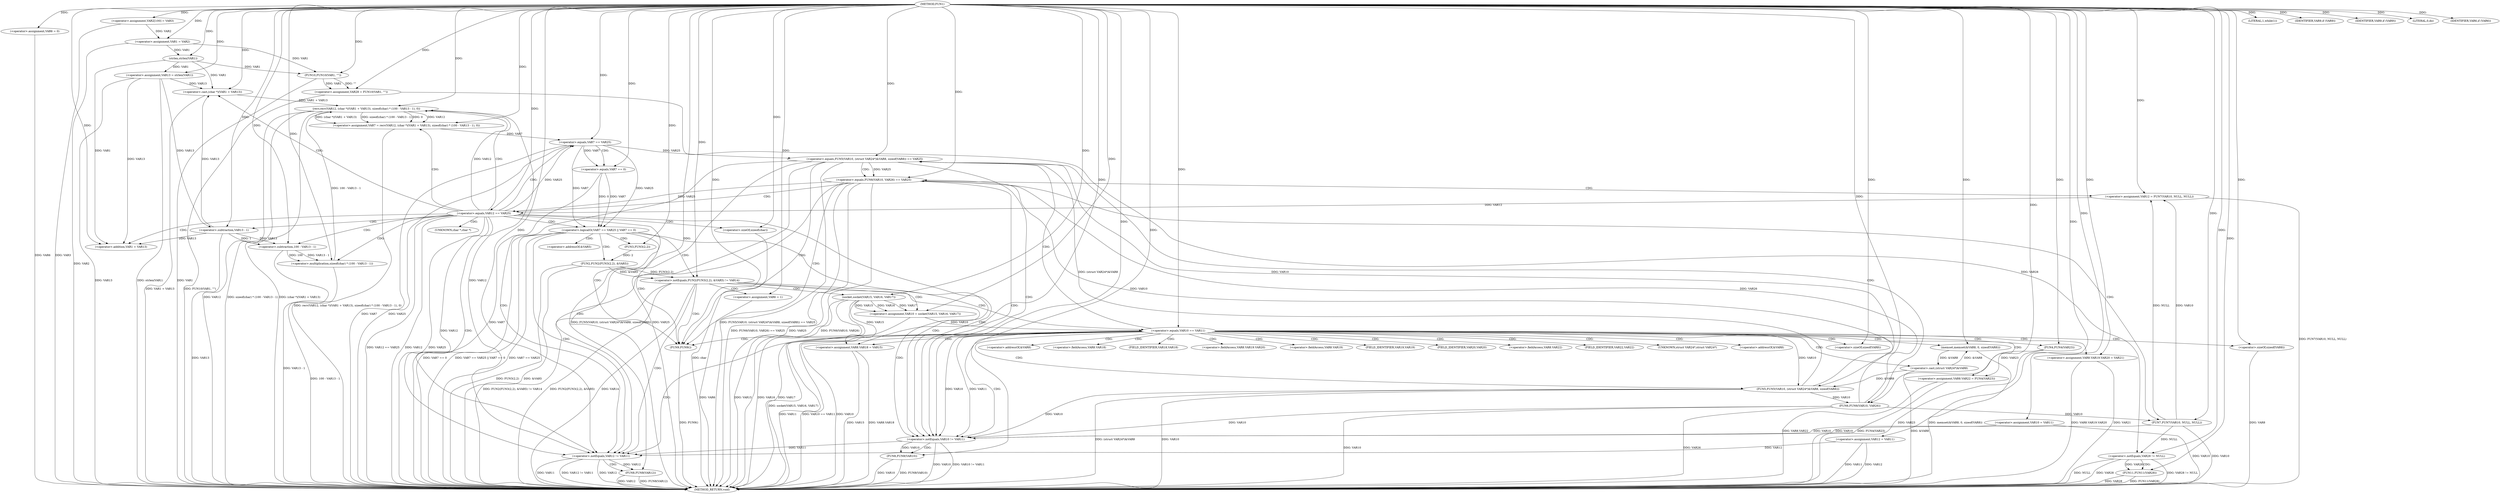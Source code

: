 digraph FUN1 {  
"1000100" [label = "(METHOD,FUN1)" ]
"1000288" [label = "(METHOD_RETURN,void)" ]
"1000104" [label = "(<operator>.assignment,VAR2[100] = VAR3)" ]
"1000107" [label = "(<operator>.assignment,VAR1 = VAR2)" ]
"1000111" [label = "(LITERAL,1,while(1))" ]
"1000116" [label = "(<operator>.assignment,VAR6 = 0)" ]
"1000123" [label = "(<operator>.assignment,VAR10 = VAR11)" ]
"1000127" [label = "(<operator>.assignment,VAR12 = VAR11)" ]
"1000131" [label = "(<operator>.assignment,VAR13 = strlen(VAR1))" ]
"1000133" [label = "(strlen,strlen(VAR1))" ]
"1000138" [label = "(<operator>.notEquals,FUN2(FUN3(2,2), &VAR5) != VAR14)" ]
"1000139" [label = "(FUN2,FUN2(FUN3(2,2), &VAR5))" ]
"1000140" [label = "(FUN3,FUN3(2,2))" ]
"1000148" [label = "(<operator>.assignment,VAR6 = 1)" ]
"1000151" [label = "(<operator>.assignment,VAR10 = socket(VAR15, VAR16, VAR17))" ]
"1000153" [label = "(socket,socket(VAR15, VAR16, VAR17))" ]
"1000158" [label = "(<operator>.equals,VAR10 == VAR11)" ]
"1000163" [label = "(memset,memset(&VAR8, 0, sizeof(VAR8)))" ]
"1000167" [label = "(<operator>.sizeOf,sizeof(VAR8))" ]
"1000169" [label = "(<operator>.assignment,VAR8.VAR18 = VAR15)" ]
"1000174" [label = "(<operator>.assignment,VAR8.VAR19.VAR20 = VAR21)" ]
"1000181" [label = "(<operator>.assignment,VAR8.VAR22 = FUN4(VAR23))" ]
"1000185" [label = "(FUN4,FUN4(VAR23))" ]
"1000188" [label = "(<operator>.equals,FUN5(VAR10, (struct VAR24*)&VAR8, sizeof(VAR8)) == VAR25)" ]
"1000189" [label = "(FUN5,FUN5(VAR10, (struct VAR24*)&VAR8, sizeof(VAR8)))" ]
"1000191" [label = "(<operator>.cast,(struct VAR24*)&VAR8)" ]
"1000195" [label = "(<operator>.sizeOf,sizeof(VAR8))" ]
"1000201" [label = "(<operator>.equals,FUN6(VAR10, VAR26) == VAR25)" ]
"1000202" [label = "(FUN6,FUN6(VAR10, VAR26))" ]
"1000208" [label = "(<operator>.assignment,VAR12 = FUN7(VAR10, NULL, NULL))" ]
"1000210" [label = "(FUN7,FUN7(VAR10, NULL, NULL))" ]
"1000215" [label = "(<operator>.equals,VAR12 == VAR25)" ]
"1000220" [label = "(<operator>.assignment,VAR7 = recv(VAR12, (char *)(VAR1 + VAR13), sizeof(char) * (100 - VAR13 - 1), 0))" ]
"1000222" [label = "(recv,recv(VAR12, (char *)(VAR1 + VAR13), sizeof(char) * (100 - VAR13 - 1), 0))" ]
"1000224" [label = "(<operator>.cast,(char *)(VAR1 + VAR13))" ]
"1000226" [label = "(<operator>.addition,VAR1 + VAR13)" ]
"1000229" [label = "(<operator>.multiplication,sizeof(char) * (100 - VAR13 - 1))" ]
"1000230" [label = "(<operator>.sizeOf,sizeof(char))" ]
"1000232" [label = "(<operator>.subtraction,100 - VAR13 - 1)" ]
"1000234" [label = "(<operator>.subtraction,VAR13 - 1)" ]
"1000239" [label = "(<operator>.logicalOr,VAR7 == VAR25 || VAR7 == 0)" ]
"1000240" [label = "(<operator>.equals,VAR7 == VAR25)" ]
"1000243" [label = "(<operator>.equals,VAR7 == 0)" ]
"1000249" [label = "(IDENTIFIER,VAR9,if (VAR9))" ]
"1000252" [label = "(IDENTIFIER,VAR9,if (VAR9))" ]
"1000254" [label = "(LITERAL,0,do)" ]
"1000256" [label = "(<operator>.notEquals,VAR10 != VAR11)" ]
"1000260" [label = "(FUN8,FUN8(VAR10))" ]
"1000263" [label = "(<operator>.notEquals,VAR12 != VAR11)" ]
"1000267" [label = "(FUN8,FUN8(VAR12))" ]
"1000270" [label = "(IDENTIFIER,VAR6,if (VAR6))" ]
"1000272" [label = "(FUN9,FUN9())" ]
"1000276" [label = "(<operator>.assignment,VAR28 = FUN10(VAR1, \"\"))" ]
"1000278" [label = "(FUN10,FUN10(VAR1, \"\"))" ]
"1000282" [label = "(<operator>.notEquals,VAR28 != NULL)" ]
"1000286" [label = "(FUN11,FUN11(VAR28))" ]
"1000143" [label = "(<operator>.addressOf,&VAR5)" ]
"1000164" [label = "(<operator>.addressOf,&VAR8)" ]
"1000170" [label = "(<operator>.fieldAccess,VAR8.VAR18)" ]
"1000172" [label = "(FIELD_IDENTIFIER,VAR18,VAR18)" ]
"1000175" [label = "(<operator>.fieldAccess,VAR8.VAR19.VAR20)" ]
"1000176" [label = "(<operator>.fieldAccess,VAR8.VAR19)" ]
"1000178" [label = "(FIELD_IDENTIFIER,VAR19,VAR19)" ]
"1000179" [label = "(FIELD_IDENTIFIER,VAR20,VAR20)" ]
"1000182" [label = "(<operator>.fieldAccess,VAR8.VAR22)" ]
"1000184" [label = "(FIELD_IDENTIFIER,VAR22,VAR22)" ]
"1000192" [label = "(UNKNOWN,struct VAR24*,struct VAR24*)" ]
"1000193" [label = "(<operator>.addressOf,&VAR8)" ]
"1000225" [label = "(UNKNOWN,char *,char *)" ]
  "1000201" -> "1000288"  [ label = "DDG: FUN6(VAR10, VAR26) == VAR25"] 
  "1000181" -> "1000288"  [ label = "DDG: FUN4(VAR23)"] 
  "1000224" -> "1000288"  [ label = "DDG: VAR1 + VAR13"] 
  "1000153" -> "1000288"  [ label = "DDG: VAR15"] 
  "1000181" -> "1000288"  [ label = "DDG: VAR8.VAR22"] 
  "1000188" -> "1000288"  [ label = "DDG: FUN5(VAR10, (struct VAR24*)&VAR8, sizeof(VAR8)) == VAR25"] 
  "1000158" -> "1000288"  [ label = "DDG: VAR10"] 
  "1000116" -> "1000288"  [ label = "DDG: VAR6"] 
  "1000286" -> "1000288"  [ label = "DDG: FUN11(VAR28)"] 
  "1000260" -> "1000288"  [ label = "DDG: FUN8(VAR10)"] 
  "1000185" -> "1000288"  [ label = "DDG: VAR23"] 
  "1000222" -> "1000288"  [ label = "DDG: VAR12"] 
  "1000282" -> "1000288"  [ label = "DDG: VAR28 != NULL"] 
  "1000282" -> "1000288"  [ label = "DDG: NULL"] 
  "1000208" -> "1000288"  [ label = "DDG: FUN7(VAR10, NULL, NULL)"] 
  "1000239" -> "1000288"  [ label = "DDG: VAR7 == VAR25 || VAR7 == 0"] 
  "1000234" -> "1000288"  [ label = "DDG: VAR13"] 
  "1000189" -> "1000288"  [ label = "DDG: VAR10"] 
  "1000215" -> "1000288"  [ label = "DDG: VAR12"] 
  "1000286" -> "1000288"  [ label = "DDG: VAR28"] 
  "1000239" -> "1000288"  [ label = "DDG: VAR7 == VAR25"] 
  "1000215" -> "1000288"  [ label = "DDG: VAR25"] 
  "1000158" -> "1000288"  [ label = "DDG: VAR11"] 
  "1000188" -> "1000288"  [ label = "DDG: FUN5(VAR10, (struct VAR24*)&VAR8, sizeof(VAR8))"] 
  "1000131" -> "1000288"  [ label = "DDG: VAR13"] 
  "1000138" -> "1000288"  [ label = "DDG: FUN2(FUN3(2,2), &VAR5)"] 
  "1000139" -> "1000288"  [ label = "DDG: FUN3(2,2)"] 
  "1000263" -> "1000288"  [ label = "DDG: VAR11"] 
  "1000267" -> "1000288"  [ label = "DDG: VAR12"] 
  "1000222" -> "1000288"  [ label = "DDG: sizeof(char) * (100 - VAR13 - 1)"] 
  "1000127" -> "1000288"  [ label = "DDG: VAR11"] 
  "1000153" -> "1000288"  [ label = "DDG: VAR16"] 
  "1000158" -> "1000288"  [ label = "DDG: VAR10 == VAR11"] 
  "1000267" -> "1000288"  [ label = "DDG: FUN8(VAR12)"] 
  "1000189" -> "1000288"  [ label = "DDG: (struct VAR24*)&VAR8"] 
  "1000263" -> "1000288"  [ label = "DDG: VAR12 != VAR11"] 
  "1000174" -> "1000288"  [ label = "DDG: VAR21"] 
  "1000263" -> "1000288"  [ label = "DDG: VAR12"] 
  "1000202" -> "1000288"  [ label = "DDG: VAR10"] 
  "1000220" -> "1000288"  [ label = "DDG: recv(VAR12, (char *)(VAR1 + VAR13), sizeof(char) * (100 - VAR13 - 1), 0)"] 
  "1000148" -> "1000288"  [ label = "DDG: VAR6"] 
  "1000151" -> "1000288"  [ label = "DDG: socket(VAR15, VAR16, VAR17)"] 
  "1000230" -> "1000288"  [ label = "DDG: char"] 
  "1000276" -> "1000288"  [ label = "DDG: FUN10(VAR1, \"\")"] 
  "1000131" -> "1000288"  [ label = "DDG: strlen(VAR1)"] 
  "1000188" -> "1000288"  [ label = "DDG: VAR25"] 
  "1000229" -> "1000288"  [ label = "DDG: 100 - VAR13 - 1"] 
  "1000191" -> "1000288"  [ label = "DDG: &VAR8"] 
  "1000210" -> "1000288"  [ label = "DDG: VAR10"] 
  "1000169" -> "1000288"  [ label = "DDG: VAR15"] 
  "1000232" -> "1000288"  [ label = "DDG: VAR13 - 1"] 
  "1000240" -> "1000288"  [ label = "DDG: VAR25"] 
  "1000138" -> "1000288"  [ label = "DDG: VAR14"] 
  "1000139" -> "1000288"  [ label = "DDG: &VAR5"] 
  "1000215" -> "1000288"  [ label = "DDG: VAR12 == VAR25"] 
  "1000243" -> "1000288"  [ label = "DDG: VAR7"] 
  "1000169" -> "1000288"  [ label = "DDG: VAR8.VAR18"] 
  "1000256" -> "1000288"  [ label = "DDG: VAR10"] 
  "1000260" -> "1000288"  [ label = "DDG: VAR10"] 
  "1000127" -> "1000288"  [ label = "DDG: VAR12"] 
  "1000153" -> "1000288"  [ label = "DDG: VAR17"] 
  "1000272" -> "1000288"  [ label = "DDG: FUN9()"] 
  "1000138" -> "1000288"  [ label = "DDG: FUN2(FUN3(2,2), &VAR5) != VAR14"] 
  "1000201" -> "1000288"  [ label = "DDG: VAR25"] 
  "1000256" -> "1000288"  [ label = "DDG: VAR10 != VAR11"] 
  "1000163" -> "1000288"  [ label = "DDG: memset(&VAR8, 0, sizeof(VAR8))"] 
  "1000195" -> "1000288"  [ label = "DDG: VAR8"] 
  "1000282" -> "1000288"  [ label = "DDG: VAR28"] 
  "1000240" -> "1000288"  [ label = "DDG: VAR7"] 
  "1000278" -> "1000288"  [ label = "DDG: VAR1"] 
  "1000239" -> "1000288"  [ label = "DDG: VAR7 == 0"] 
  "1000104" -> "1000288"  [ label = "DDG: VAR3"] 
  "1000174" -> "1000288"  [ label = "DDG: VAR8.VAR19.VAR20"] 
  "1000107" -> "1000288"  [ label = "DDG: VAR2"] 
  "1000222" -> "1000288"  [ label = "DDG: (char *)(VAR1 + VAR13)"] 
  "1000123" -> "1000288"  [ label = "DDG: VAR10"] 
  "1000202" -> "1000288"  [ label = "DDG: VAR26"] 
  "1000201" -> "1000288"  [ label = "DDG: FUN6(VAR10, VAR26)"] 
  "1000100" -> "1000104"  [ label = "DDG: "] 
  "1000104" -> "1000107"  [ label = "DDG: VAR2"] 
  "1000100" -> "1000107"  [ label = "DDG: "] 
  "1000100" -> "1000111"  [ label = "DDG: "] 
  "1000100" -> "1000116"  [ label = "DDG: "] 
  "1000100" -> "1000123"  [ label = "DDG: "] 
  "1000100" -> "1000127"  [ label = "DDG: "] 
  "1000133" -> "1000131"  [ label = "DDG: VAR1"] 
  "1000100" -> "1000131"  [ label = "DDG: "] 
  "1000107" -> "1000133"  [ label = "DDG: VAR1"] 
  "1000100" -> "1000133"  [ label = "DDG: "] 
  "1000139" -> "1000138"  [ label = "DDG: FUN3(2,2)"] 
  "1000139" -> "1000138"  [ label = "DDG: &VAR5"] 
  "1000140" -> "1000139"  [ label = "DDG: 2"] 
  "1000100" -> "1000140"  [ label = "DDG: "] 
  "1000100" -> "1000138"  [ label = "DDG: "] 
  "1000100" -> "1000148"  [ label = "DDG: "] 
  "1000153" -> "1000151"  [ label = "DDG: VAR15"] 
  "1000153" -> "1000151"  [ label = "DDG: VAR16"] 
  "1000153" -> "1000151"  [ label = "DDG: VAR17"] 
  "1000100" -> "1000151"  [ label = "DDG: "] 
  "1000100" -> "1000153"  [ label = "DDG: "] 
  "1000151" -> "1000158"  [ label = "DDG: VAR10"] 
  "1000100" -> "1000158"  [ label = "DDG: "] 
  "1000191" -> "1000163"  [ label = "DDG: &VAR8"] 
  "1000100" -> "1000163"  [ label = "DDG: "] 
  "1000100" -> "1000167"  [ label = "DDG: "] 
  "1000153" -> "1000169"  [ label = "DDG: VAR15"] 
  "1000100" -> "1000169"  [ label = "DDG: "] 
  "1000100" -> "1000174"  [ label = "DDG: "] 
  "1000185" -> "1000181"  [ label = "DDG: VAR23"] 
  "1000100" -> "1000185"  [ label = "DDG: "] 
  "1000189" -> "1000188"  [ label = "DDG: VAR10"] 
  "1000189" -> "1000188"  [ label = "DDG: (struct VAR24*)&VAR8"] 
  "1000158" -> "1000189"  [ label = "DDG: VAR10"] 
  "1000100" -> "1000189"  [ label = "DDG: "] 
  "1000191" -> "1000189"  [ label = "DDG: &VAR8"] 
  "1000163" -> "1000191"  [ label = "DDG: &VAR8"] 
  "1000100" -> "1000195"  [ label = "DDG: "] 
  "1000240" -> "1000188"  [ label = "DDG: VAR25"] 
  "1000100" -> "1000188"  [ label = "DDG: "] 
  "1000202" -> "1000201"  [ label = "DDG: VAR10"] 
  "1000202" -> "1000201"  [ label = "DDG: VAR26"] 
  "1000189" -> "1000202"  [ label = "DDG: VAR10"] 
  "1000100" -> "1000202"  [ label = "DDG: "] 
  "1000188" -> "1000201"  [ label = "DDG: VAR25"] 
  "1000100" -> "1000201"  [ label = "DDG: "] 
  "1000210" -> "1000208"  [ label = "DDG: VAR10"] 
  "1000210" -> "1000208"  [ label = "DDG: NULL"] 
  "1000100" -> "1000208"  [ label = "DDG: "] 
  "1000202" -> "1000210"  [ label = "DDG: VAR10"] 
  "1000100" -> "1000210"  [ label = "DDG: "] 
  "1000208" -> "1000215"  [ label = "DDG: VAR12"] 
  "1000100" -> "1000215"  [ label = "DDG: "] 
  "1000201" -> "1000215"  [ label = "DDG: VAR25"] 
  "1000222" -> "1000220"  [ label = "DDG: VAR12"] 
  "1000222" -> "1000220"  [ label = "DDG: (char *)(VAR1 + VAR13)"] 
  "1000222" -> "1000220"  [ label = "DDG: sizeof(char) * (100 - VAR13 - 1)"] 
  "1000222" -> "1000220"  [ label = "DDG: 0"] 
  "1000100" -> "1000220"  [ label = "DDG: "] 
  "1000215" -> "1000222"  [ label = "DDG: VAR12"] 
  "1000100" -> "1000222"  [ label = "DDG: "] 
  "1000224" -> "1000222"  [ label = "DDG: VAR1 + VAR13"] 
  "1000133" -> "1000224"  [ label = "DDG: VAR1"] 
  "1000100" -> "1000224"  [ label = "DDG: "] 
  "1000234" -> "1000224"  [ label = "DDG: VAR13"] 
  "1000131" -> "1000224"  [ label = "DDG: VAR13"] 
  "1000133" -> "1000226"  [ label = "DDG: VAR1"] 
  "1000100" -> "1000226"  [ label = "DDG: "] 
  "1000234" -> "1000226"  [ label = "DDG: VAR13"] 
  "1000131" -> "1000226"  [ label = "DDG: VAR13"] 
  "1000229" -> "1000222"  [ label = "DDG: 100 - VAR13 - 1"] 
  "1000100" -> "1000229"  [ label = "DDG: "] 
  "1000100" -> "1000230"  [ label = "DDG: "] 
  "1000232" -> "1000229"  [ label = "DDG: 100"] 
  "1000232" -> "1000229"  [ label = "DDG: VAR13 - 1"] 
  "1000100" -> "1000232"  [ label = "DDG: "] 
  "1000234" -> "1000232"  [ label = "DDG: VAR13"] 
  "1000234" -> "1000232"  [ label = "DDG: 1"] 
  "1000100" -> "1000234"  [ label = "DDG: "] 
  "1000131" -> "1000234"  [ label = "DDG: VAR13"] 
  "1000240" -> "1000239"  [ label = "DDG: VAR7"] 
  "1000240" -> "1000239"  [ label = "DDG: VAR25"] 
  "1000220" -> "1000240"  [ label = "DDG: VAR7"] 
  "1000100" -> "1000240"  [ label = "DDG: "] 
  "1000215" -> "1000240"  [ label = "DDG: VAR25"] 
  "1000243" -> "1000239"  [ label = "DDG: VAR7"] 
  "1000243" -> "1000239"  [ label = "DDG: 0"] 
  "1000240" -> "1000243"  [ label = "DDG: VAR7"] 
  "1000100" -> "1000243"  [ label = "DDG: "] 
  "1000100" -> "1000249"  [ label = "DDG: "] 
  "1000100" -> "1000252"  [ label = "DDG: "] 
  "1000100" -> "1000254"  [ label = "DDG: "] 
  "1000158" -> "1000256"  [ label = "DDG: VAR10"] 
  "1000189" -> "1000256"  [ label = "DDG: VAR10"] 
  "1000202" -> "1000256"  [ label = "DDG: VAR10"] 
  "1000210" -> "1000256"  [ label = "DDG: VAR10"] 
  "1000123" -> "1000256"  [ label = "DDG: VAR10"] 
  "1000100" -> "1000256"  [ label = "DDG: "] 
  "1000158" -> "1000256"  [ label = "DDG: VAR11"] 
  "1000256" -> "1000260"  [ label = "DDG: VAR10"] 
  "1000100" -> "1000260"  [ label = "DDG: "] 
  "1000222" -> "1000263"  [ label = "DDG: VAR12"] 
  "1000215" -> "1000263"  [ label = "DDG: VAR12"] 
  "1000127" -> "1000263"  [ label = "DDG: VAR12"] 
  "1000100" -> "1000263"  [ label = "DDG: "] 
  "1000256" -> "1000263"  [ label = "DDG: VAR11"] 
  "1000263" -> "1000267"  [ label = "DDG: VAR12"] 
  "1000100" -> "1000267"  [ label = "DDG: "] 
  "1000100" -> "1000270"  [ label = "DDG: "] 
  "1000100" -> "1000272"  [ label = "DDG: "] 
  "1000278" -> "1000276"  [ label = "DDG: VAR1"] 
  "1000278" -> "1000276"  [ label = "DDG: \"\""] 
  "1000100" -> "1000276"  [ label = "DDG: "] 
  "1000107" -> "1000278"  [ label = "DDG: VAR1"] 
  "1000133" -> "1000278"  [ label = "DDG: VAR1"] 
  "1000100" -> "1000278"  [ label = "DDG: "] 
  "1000276" -> "1000282"  [ label = "DDG: VAR28"] 
  "1000100" -> "1000282"  [ label = "DDG: "] 
  "1000210" -> "1000282"  [ label = "DDG: NULL"] 
  "1000282" -> "1000286"  [ label = "DDG: VAR28"] 
  "1000100" -> "1000286"  [ label = "DDG: "] 
  "1000138" -> "1000148"  [ label = "CDG: "] 
  "1000138" -> "1000151"  [ label = "CDG: "] 
  "1000138" -> "1000153"  [ label = "CDG: "] 
  "1000138" -> "1000158"  [ label = "CDG: "] 
  "1000138" -> "1000263"  [ label = "CDG: "] 
  "1000138" -> "1000256"  [ label = "CDG: "] 
  "1000138" -> "1000272"  [ label = "CDG: "] 
  "1000158" -> "1000164"  [ label = "CDG: "] 
  "1000158" -> "1000174"  [ label = "CDG: "] 
  "1000158" -> "1000191"  [ label = "CDG: "] 
  "1000158" -> "1000182"  [ label = "CDG: "] 
  "1000158" -> "1000188"  [ label = "CDG: "] 
  "1000158" -> "1000167"  [ label = "CDG: "] 
  "1000158" -> "1000175"  [ label = "CDG: "] 
  "1000158" -> "1000179"  [ label = "CDG: "] 
  "1000158" -> "1000192"  [ label = "CDG: "] 
  "1000158" -> "1000176"  [ label = "CDG: "] 
  "1000158" -> "1000185"  [ label = "CDG: "] 
  "1000158" -> "1000195"  [ label = "CDG: "] 
  "1000158" -> "1000172"  [ label = "CDG: "] 
  "1000158" -> "1000189"  [ label = "CDG: "] 
  "1000158" -> "1000169"  [ label = "CDG: "] 
  "1000158" -> "1000163"  [ label = "CDG: "] 
  "1000158" -> "1000178"  [ label = "CDG: "] 
  "1000158" -> "1000170"  [ label = "CDG: "] 
  "1000158" -> "1000193"  [ label = "CDG: "] 
  "1000158" -> "1000184"  [ label = "CDG: "] 
  "1000158" -> "1000181"  [ label = "CDG: "] 
  "1000158" -> "1000263"  [ label = "CDG: "] 
  "1000158" -> "1000256"  [ label = "CDG: "] 
  "1000158" -> "1000272"  [ label = "CDG: "] 
  "1000188" -> "1000201"  [ label = "CDG: "] 
  "1000188" -> "1000202"  [ label = "CDG: "] 
  "1000188" -> "1000263"  [ label = "CDG: "] 
  "1000188" -> "1000256"  [ label = "CDG: "] 
  "1000188" -> "1000272"  [ label = "CDG: "] 
  "1000201" -> "1000208"  [ label = "CDG: "] 
  "1000201" -> "1000210"  [ label = "CDG: "] 
  "1000201" -> "1000215"  [ label = "CDG: "] 
  "1000201" -> "1000263"  [ label = "CDG: "] 
  "1000201" -> "1000256"  [ label = "CDG: "] 
  "1000201" -> "1000272"  [ label = "CDG: "] 
  "1000215" -> "1000222"  [ label = "CDG: "] 
  "1000215" -> "1000220"  [ label = "CDG: "] 
  "1000215" -> "1000224"  [ label = "CDG: "] 
  "1000215" -> "1000240"  [ label = "CDG: "] 
  "1000215" -> "1000226"  [ label = "CDG: "] 
  "1000215" -> "1000232"  [ label = "CDG: "] 
  "1000215" -> "1000239"  [ label = "CDG: "] 
  "1000215" -> "1000229"  [ label = "CDG: "] 
  "1000215" -> "1000230"  [ label = "CDG: "] 
  "1000215" -> "1000234"  [ label = "CDG: "] 
  "1000215" -> "1000225"  [ label = "CDG: "] 
  "1000215" -> "1000263"  [ label = "CDG: "] 
  "1000215" -> "1000256"  [ label = "CDG: "] 
  "1000215" -> "1000272"  [ label = "CDG: "] 
  "1000239" -> "1000139"  [ label = "CDG: "] 
  "1000239" -> "1000138"  [ label = "CDG: "] 
  "1000239" -> "1000263"  [ label = "CDG: "] 
  "1000239" -> "1000143"  [ label = "CDG: "] 
  "1000239" -> "1000256"  [ label = "CDG: "] 
  "1000239" -> "1000140"  [ label = "CDG: "] 
  "1000239" -> "1000272"  [ label = "CDG: "] 
  "1000240" -> "1000243"  [ label = "CDG: "] 
  "1000256" -> "1000260"  [ label = "CDG: "] 
  "1000263" -> "1000267"  [ label = "CDG: "] 
  "1000282" -> "1000286"  [ label = "CDG: "] 
}
